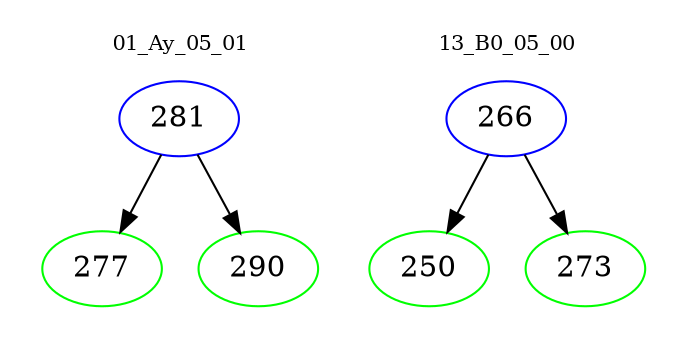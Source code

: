 digraph{
subgraph cluster_0 {
color = white
label = "01_Ay_05_01";
fontsize=10;
T0_281 [label="281", color="blue"]
T0_281 -> T0_277 [color="black"]
T0_277 [label="277", color="green"]
T0_281 -> T0_290 [color="black"]
T0_290 [label="290", color="green"]
}
subgraph cluster_1 {
color = white
label = "13_B0_05_00";
fontsize=10;
T1_266 [label="266", color="blue"]
T1_266 -> T1_250 [color="black"]
T1_250 [label="250", color="green"]
T1_266 -> T1_273 [color="black"]
T1_273 [label="273", color="green"]
}
}
